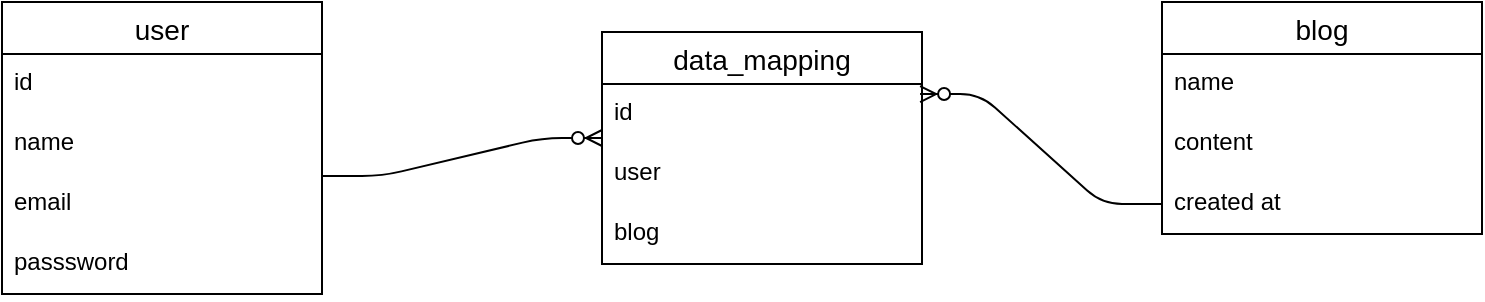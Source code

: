 <mxfile version="13.10.0" type="embed">
    <diagram id="Z319PVDhgNpgNk5BJKNf" name="Page-1">
        <mxGraphModel dx="593" dy="466" grid="1" gridSize="10" guides="1" tooltips="1" connect="1" arrows="1" fold="1" page="1" pageScale="1" pageWidth="827" pageHeight="1169" math="0" shadow="0">
            <root>
                <mxCell id="0"/>
                <mxCell id="1" parent="0"/>
                <mxCell id="W1XXZ95ItRAQR78Tk4CI-2" value="blog" style="swimlane;fontStyle=0;childLayout=stackLayout;horizontal=1;startSize=26;horizontalStack=0;resizeParent=1;resizeParentMax=0;resizeLast=0;collapsible=1;marginBottom=0;align=center;fontSize=14;" parent="1" vertex="1">
                    <mxGeometry x="620" y="195" width="160" height="116" as="geometry"/>
                </mxCell>
                <mxCell id="W1XXZ95ItRAQR78Tk4CI-3" value="name" style="text;strokeColor=none;fillColor=none;spacingLeft=4;spacingRight=4;overflow=hidden;rotatable=0;points=[[0,0.5],[1,0.5]];portConstraint=eastwest;fontSize=12;" parent="W1XXZ95ItRAQR78Tk4CI-2" vertex="1">
                    <mxGeometry y="26" width="160" height="30" as="geometry"/>
                </mxCell>
                <mxCell id="W1XXZ95ItRAQR78Tk4CI-4" value="content" style="text;strokeColor=none;fillColor=none;spacingLeft=4;spacingRight=4;overflow=hidden;rotatable=0;points=[[0,0.5],[1,0.5]];portConstraint=eastwest;fontSize=12;" parent="W1XXZ95ItRAQR78Tk4CI-2" vertex="1">
                    <mxGeometry y="56" width="160" height="30" as="geometry"/>
                </mxCell>
                <mxCell id="W1XXZ95ItRAQR78Tk4CI-5" value="created at" style="text;strokeColor=none;fillColor=none;spacingLeft=4;spacingRight=4;overflow=hidden;rotatable=0;points=[[0,0.5],[1,0.5]];portConstraint=eastwest;fontSize=12;" parent="W1XXZ95ItRAQR78Tk4CI-2" vertex="1">
                    <mxGeometry y="86" width="160" height="30" as="geometry"/>
                </mxCell>
                <mxCell id="W1XXZ95ItRAQR78Tk4CI-6" value="user" style="swimlane;fontStyle=0;childLayout=stackLayout;horizontal=1;startSize=26;horizontalStack=0;resizeParent=1;resizeParentMax=0;resizeLast=0;collapsible=1;marginBottom=0;align=center;fontSize=14;" parent="1" vertex="1">
                    <mxGeometry x="40" y="195" width="160" height="146" as="geometry"/>
                </mxCell>
                <mxCell id="W1XXZ95ItRAQR78Tk4CI-7" value="id" style="text;strokeColor=none;fillColor=none;spacingLeft=4;spacingRight=4;overflow=hidden;rotatable=0;points=[[0,0.5],[1,0.5]];portConstraint=eastwest;fontSize=12;" parent="W1XXZ95ItRAQR78Tk4CI-6" vertex="1">
                    <mxGeometry y="26" width="160" height="30" as="geometry"/>
                </mxCell>
                <mxCell id="W1XXZ95ItRAQR78Tk4CI-8" value="name" style="text;strokeColor=none;fillColor=none;spacingLeft=4;spacingRight=4;overflow=hidden;rotatable=0;points=[[0,0.5],[1,0.5]];portConstraint=eastwest;fontSize=12;" parent="W1XXZ95ItRAQR78Tk4CI-6" vertex="1">
                    <mxGeometry y="56" width="160" height="30" as="geometry"/>
                </mxCell>
                <mxCell id="W1XXZ95ItRAQR78Tk4CI-9" value="email" style="text;strokeColor=none;fillColor=none;spacingLeft=4;spacingRight=4;overflow=hidden;rotatable=0;points=[[0,0.5],[1,0.5]];portConstraint=eastwest;fontSize=12;" parent="W1XXZ95ItRAQR78Tk4CI-6" vertex="1">
                    <mxGeometry y="86" width="160" height="30" as="geometry"/>
                </mxCell>
                <mxCell id="W1XXZ95ItRAQR78Tk4CI-13" value="passsword" style="text;strokeColor=none;fillColor=none;spacingLeft=4;spacingRight=4;overflow=hidden;rotatable=0;points=[[0,0.5],[1,0.5]];portConstraint=eastwest;fontSize=12;" parent="W1XXZ95ItRAQR78Tk4CI-6" vertex="1">
                    <mxGeometry y="116" width="160" height="30" as="geometry"/>
                </mxCell>
                <mxCell id="W1XXZ95ItRAQR78Tk4CI-14" value="data_mapping" style="swimlane;fontStyle=0;childLayout=stackLayout;horizontal=1;startSize=26;horizontalStack=0;resizeParent=1;resizeParentMax=0;resizeLast=0;collapsible=1;marginBottom=0;align=center;fontSize=14;" parent="1" vertex="1">
                    <mxGeometry x="340" y="210" width="160" height="116" as="geometry"/>
                </mxCell>
                <mxCell id="W1XXZ95ItRAQR78Tk4CI-15" value="id" style="text;strokeColor=none;fillColor=none;spacingLeft=4;spacingRight=4;overflow=hidden;rotatable=0;points=[[0,0.5],[1,0.5]];portConstraint=eastwest;fontSize=12;" parent="W1XXZ95ItRAQR78Tk4CI-14" vertex="1">
                    <mxGeometry y="26" width="160" height="30" as="geometry"/>
                </mxCell>
                <mxCell id="W1XXZ95ItRAQR78Tk4CI-16" value="user" style="text;strokeColor=none;fillColor=none;spacingLeft=4;spacingRight=4;overflow=hidden;rotatable=0;points=[[0,0.5],[1,0.5]];portConstraint=eastwest;fontSize=12;" parent="W1XXZ95ItRAQR78Tk4CI-14" vertex="1">
                    <mxGeometry y="56" width="160" height="30" as="geometry"/>
                </mxCell>
                <mxCell id="W1XXZ95ItRAQR78Tk4CI-17" value="blog" style="text;strokeColor=none;fillColor=none;spacingLeft=4;spacingRight=4;overflow=hidden;rotatable=0;points=[[0,0.5],[1,0.5]];portConstraint=eastwest;fontSize=12;" parent="W1XXZ95ItRAQR78Tk4CI-14" vertex="1">
                    <mxGeometry y="86" width="160" height="30" as="geometry"/>
                </mxCell>
                <mxCell id="W1XXZ95ItRAQR78Tk4CI-19" value="" style="edgeStyle=entityRelationEdgeStyle;fontSize=12;html=1;endArrow=ERzeroToMany;endFill=1;" parent="1" edge="1">
                    <mxGeometry width="100" height="100" relative="1" as="geometry">
                        <mxPoint x="200" y="282" as="sourcePoint"/>
                        <mxPoint x="340" y="263" as="targetPoint"/>
                    </mxGeometry>
                </mxCell>
                <mxCell id="W1XXZ95ItRAQR78Tk4CI-20" value="" style="edgeStyle=entityRelationEdgeStyle;fontSize=12;html=1;endArrow=ERzeroToMany;endFill=1;exitX=0;exitY=0.5;exitDx=0;exitDy=0;entryX=0.994;entryY=0.167;entryDx=0;entryDy=0;entryPerimeter=0;" parent="1" source="W1XXZ95ItRAQR78Tk4CI-5" target="W1XXZ95ItRAQR78Tk4CI-15" edge="1">
                    <mxGeometry width="100" height="100" relative="1" as="geometry">
                        <mxPoint x="360" y="320" as="sourcePoint"/>
                        <mxPoint x="460" y="220" as="targetPoint"/>
                    </mxGeometry>
                </mxCell>
            </root>
        </mxGraphModel>
    </diagram>
</mxfile>